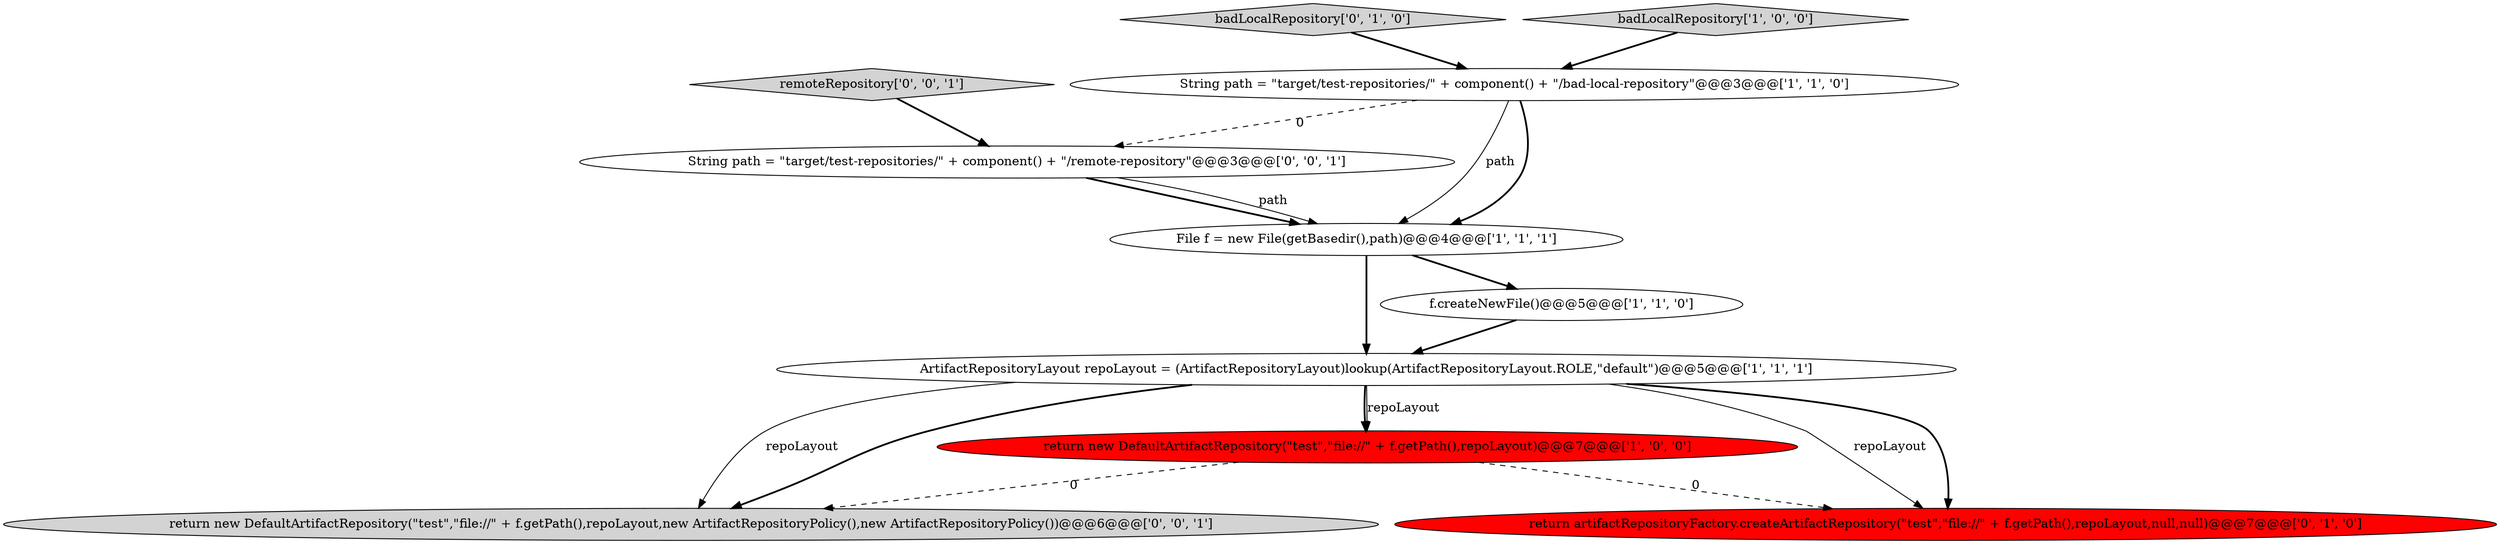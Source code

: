 digraph {
9 [style = filled, label = "return new DefaultArtifactRepository(\"test\",\"file://\" + f.getPath(),repoLayout,new ArtifactRepositoryPolicy(),new ArtifactRepositoryPolicy())@@@6@@@['0', '0', '1']", fillcolor = lightgray, shape = ellipse image = "AAA0AAABBB3BBB"];
7 [style = filled, label = "return artifactRepositoryFactory.createArtifactRepository(\"test\",\"file://\" + f.getPath(),repoLayout,null,null)@@@7@@@['0', '1', '0']", fillcolor = red, shape = ellipse image = "AAA1AAABBB2BBB"];
1 [style = filled, label = "return new DefaultArtifactRepository(\"test\",\"file://\" + f.getPath(),repoLayout)@@@7@@@['1', '0', '0']", fillcolor = red, shape = ellipse image = "AAA1AAABBB1BBB"];
2 [style = filled, label = "ArtifactRepositoryLayout repoLayout = (ArtifactRepositoryLayout)lookup(ArtifactRepositoryLayout.ROLE,\"default\")@@@5@@@['1', '1', '1']", fillcolor = white, shape = ellipse image = "AAA0AAABBB1BBB"];
3 [style = filled, label = "String path = \"target/test-repositories/\" + component() + \"/bad-local-repository\"@@@3@@@['1', '1', '0']", fillcolor = white, shape = ellipse image = "AAA0AAABBB1BBB"];
5 [style = filled, label = "File f = new File(getBasedir(),path)@@@4@@@['1', '1', '1']", fillcolor = white, shape = ellipse image = "AAA0AAABBB1BBB"];
4 [style = filled, label = "f.createNewFile()@@@5@@@['1', '1', '0']", fillcolor = white, shape = ellipse image = "AAA0AAABBB1BBB"];
6 [style = filled, label = "badLocalRepository['0', '1', '0']", fillcolor = lightgray, shape = diamond image = "AAA0AAABBB2BBB"];
0 [style = filled, label = "badLocalRepository['1', '0', '0']", fillcolor = lightgray, shape = diamond image = "AAA0AAABBB1BBB"];
10 [style = filled, label = "remoteRepository['0', '0', '1']", fillcolor = lightgray, shape = diamond image = "AAA0AAABBB3BBB"];
8 [style = filled, label = "String path = \"target/test-repositories/\" + component() + \"/remote-repository\"@@@3@@@['0', '0', '1']", fillcolor = white, shape = ellipse image = "AAA0AAABBB3BBB"];
3->5 [style = solid, label="path"];
0->3 [style = bold, label=""];
2->7 [style = solid, label="repoLayout"];
6->3 [style = bold, label=""];
3->8 [style = dashed, label="0"];
1->9 [style = dashed, label="0"];
5->2 [style = bold, label=""];
3->5 [style = bold, label=""];
4->2 [style = bold, label=""];
2->7 [style = bold, label=""];
2->9 [style = bold, label=""];
8->5 [style = bold, label=""];
10->8 [style = bold, label=""];
1->7 [style = dashed, label="0"];
2->1 [style = bold, label=""];
5->4 [style = bold, label=""];
8->5 [style = solid, label="path"];
2->1 [style = solid, label="repoLayout"];
2->9 [style = solid, label="repoLayout"];
}
